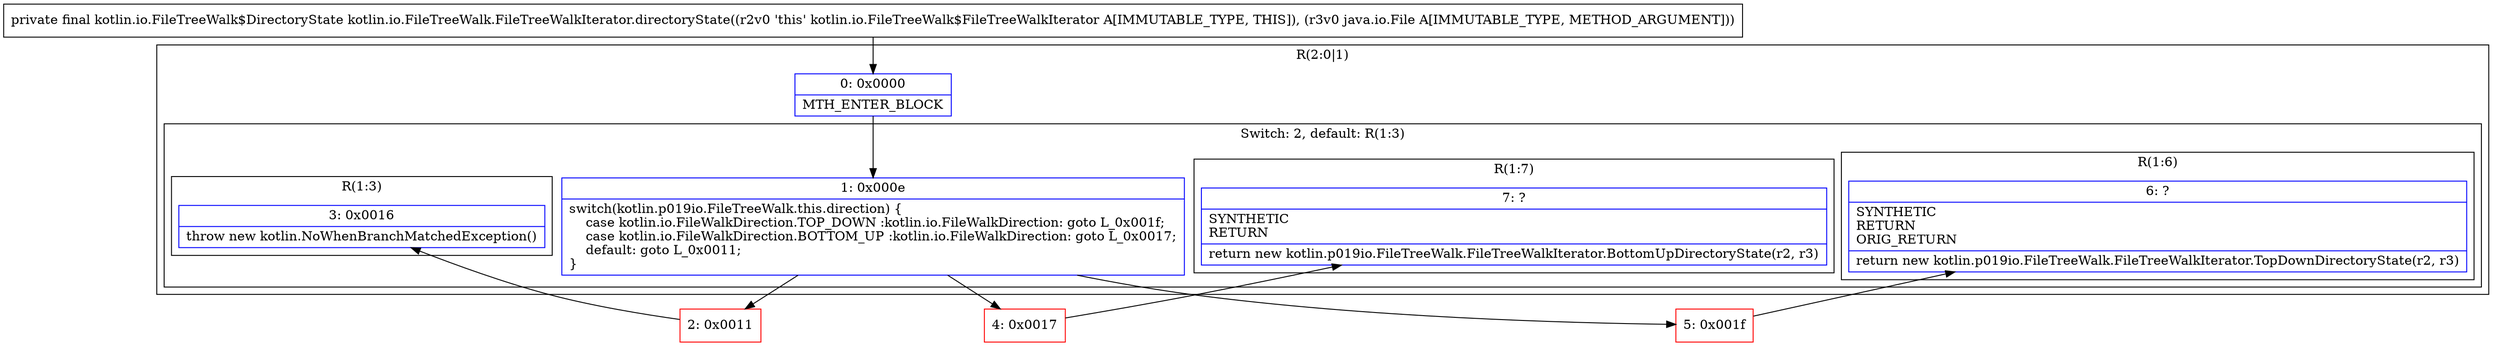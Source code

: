 digraph "CFG forkotlin.io.FileTreeWalk.FileTreeWalkIterator.directoryState(Ljava\/io\/File;)Lkotlin\/io\/FileTreeWalk$DirectoryState;" {
subgraph cluster_Region_1847106492 {
label = "R(2:0|1)";
node [shape=record,color=blue];
Node_0 [shape=record,label="{0\:\ 0x0000|MTH_ENTER_BLOCK\l}"];
subgraph cluster_SwitchRegion_824572251 {
label = "Switch: 2, default: R(1:3)";
node [shape=record,color=blue];
Node_1 [shape=record,label="{1\:\ 0x000e|switch(kotlin.p019io.FileTreeWalk.this.direction) \{\l    case kotlin.io.FileWalkDirection.TOP_DOWN :kotlin.io.FileWalkDirection: goto L_0x001f;\l    case kotlin.io.FileWalkDirection.BOTTOM_UP :kotlin.io.FileWalkDirection: goto L_0x0017;\l    default: goto L_0x0011;\l\}\l}"];
subgraph cluster_Region_1896973177 {
label = "R(1:6)";
node [shape=record,color=blue];
Node_6 [shape=record,label="{6\:\ ?|SYNTHETIC\lRETURN\lORIG_RETURN\l|return new kotlin.p019io.FileTreeWalk.FileTreeWalkIterator.TopDownDirectoryState(r2, r3)\l}"];
}
subgraph cluster_Region_1635613727 {
label = "R(1:7)";
node [shape=record,color=blue];
Node_7 [shape=record,label="{7\:\ ?|SYNTHETIC\lRETURN\l|return new kotlin.p019io.FileTreeWalk.FileTreeWalkIterator.BottomUpDirectoryState(r2, r3)\l}"];
}
subgraph cluster_Region_1267916535 {
label = "R(1:3)";
node [shape=record,color=blue];
Node_3 [shape=record,label="{3\:\ 0x0016|throw new kotlin.NoWhenBranchMatchedException()\l}"];
}
}
}
Node_2 [shape=record,color=red,label="{2\:\ 0x0011}"];
Node_4 [shape=record,color=red,label="{4\:\ 0x0017}"];
Node_5 [shape=record,color=red,label="{5\:\ 0x001f}"];
MethodNode[shape=record,label="{private final kotlin.io.FileTreeWalk$DirectoryState kotlin.io.FileTreeWalk.FileTreeWalkIterator.directoryState((r2v0 'this' kotlin.io.FileTreeWalk$FileTreeWalkIterator A[IMMUTABLE_TYPE, THIS]), (r3v0 java.io.File A[IMMUTABLE_TYPE, METHOD_ARGUMENT])) }"];
MethodNode -> Node_0;
Node_0 -> Node_1;
Node_1 -> Node_2;
Node_1 -> Node_4;
Node_1 -> Node_5;
Node_2 -> Node_3;
Node_4 -> Node_7;
Node_5 -> Node_6;
}

